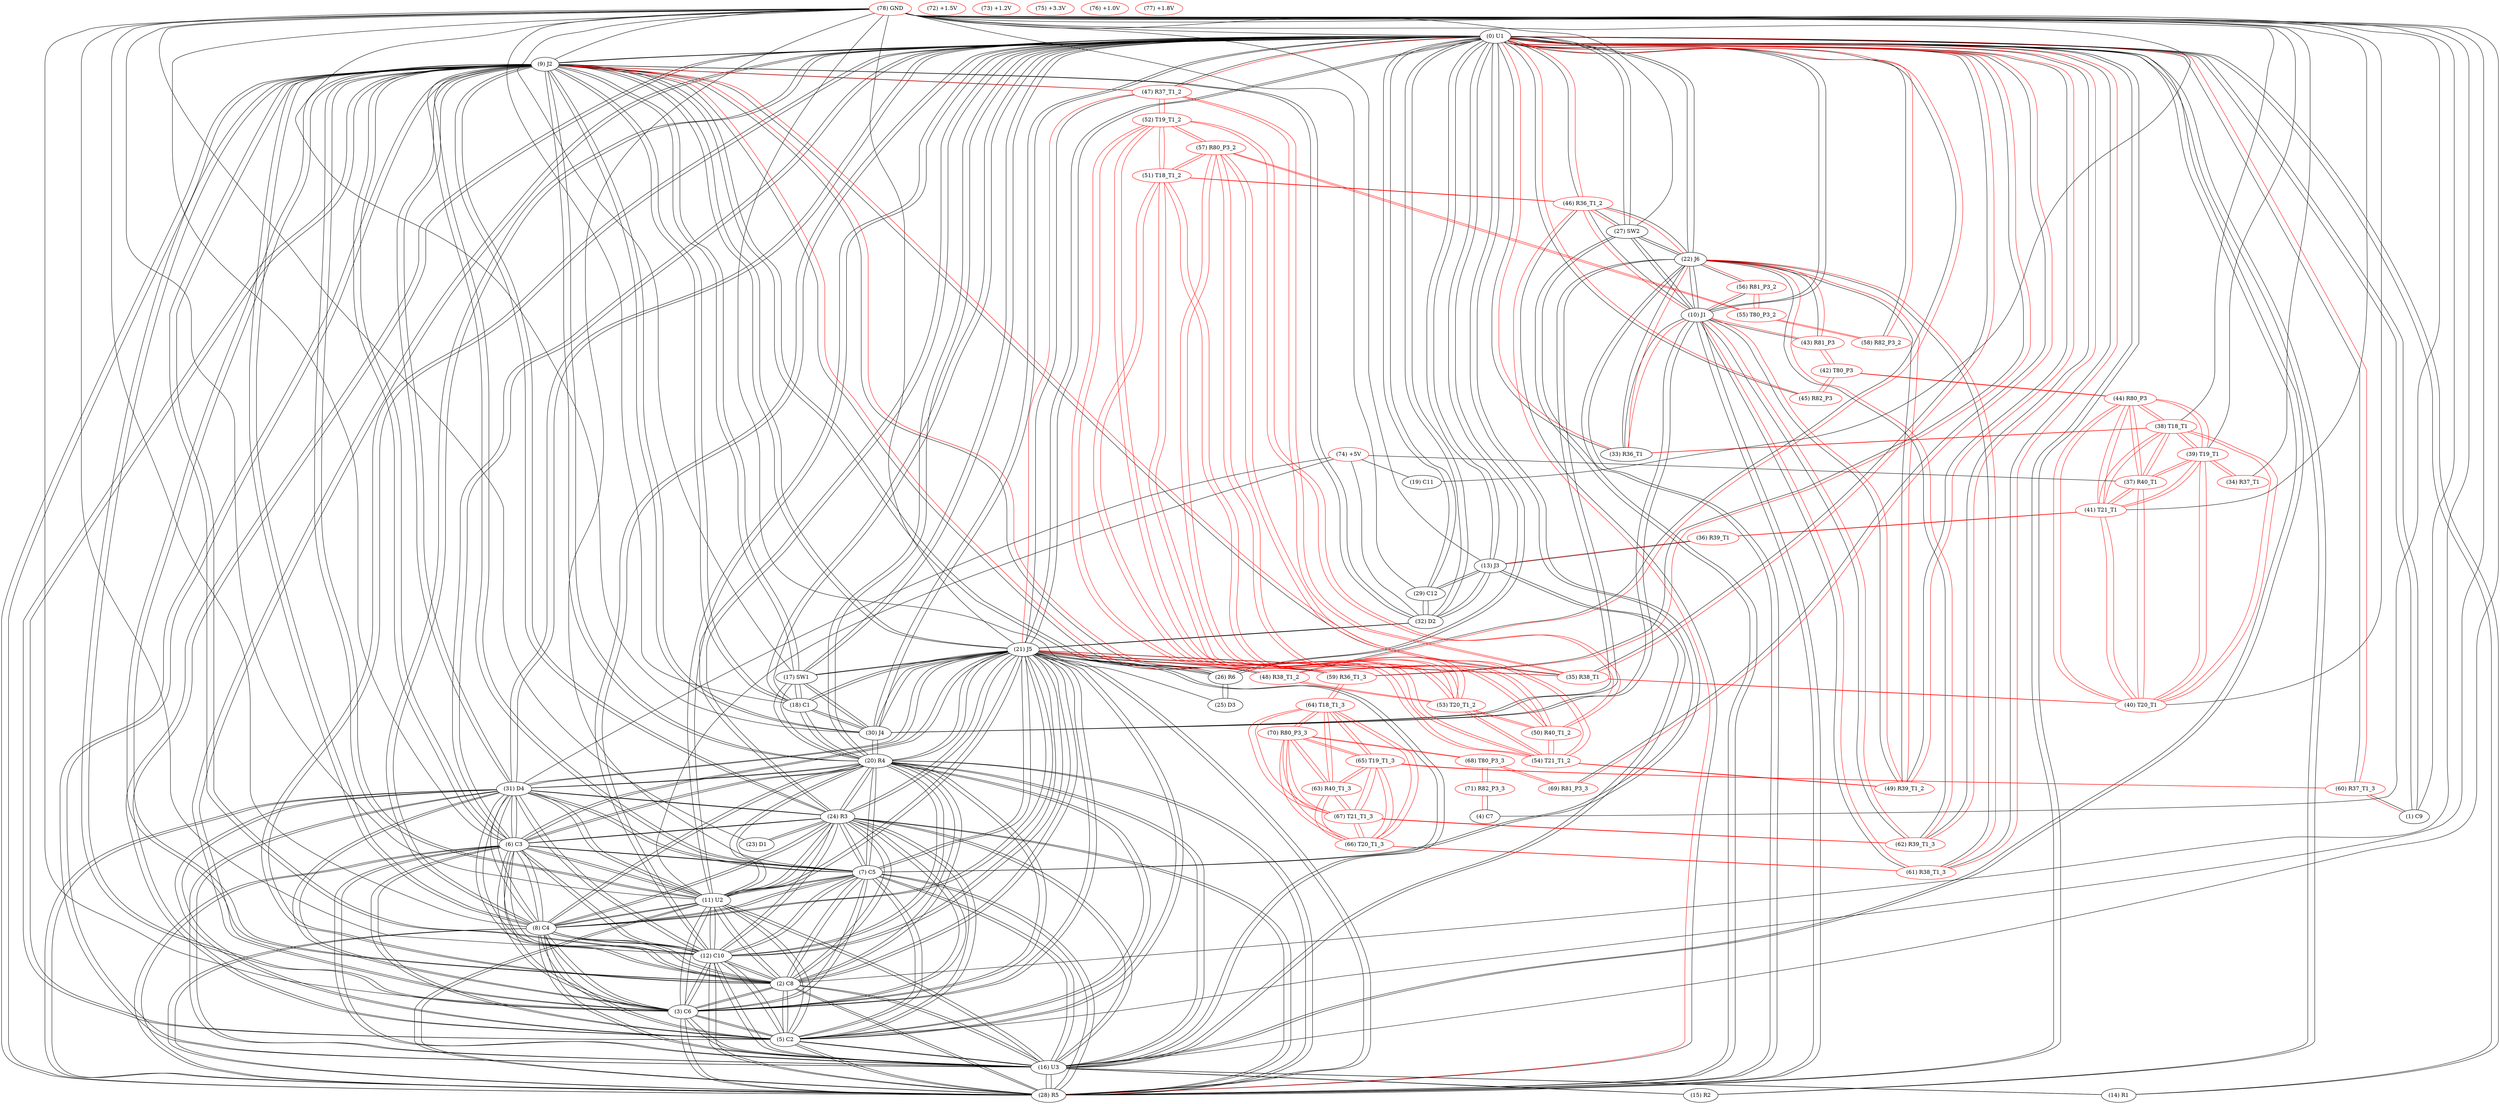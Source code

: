 graph {
	0 [label="(0) U1"]
	9 [label="(9) J2"]
	21 [label="(21) J5"]
	26 [label="(26) R6"]
	10 [label="(10) J1"]
	28 [label="(28) R5"]
	22 [label="(22) J6"]
	27 [label="(27) SW2"]
	46 [label="(46) R36_T1_2"]
	16 [label="(16) U3"]
	5 [label="(5) C2"]
	3 [label="(3) C6"]
	2 [label="(2) C8"]
	20 [label="(20) R4"]
	12 [label="(12) C10"]
	8 [label="(8) C4"]
	11 [label="(11) U2"]
	7 [label="(7) C5"]
	6 [label="(6) C3"]
	24 [label="(24) R3"]
	31 [label="(31) D4"]
	1 [label="(1) C9"]
	60 [label="(60) R37_T1_3"]
	59 [label="(59) R36_T1_3"]
	48 [label="(48) R38_T1_2"]
	30 [label="(30) J4"]
	62 [label="(62) R39_T1_3"]
	61 [label="(61) R38_T1_3"]
	33 [label="(33) R36_T1"]
	69 [label="(69) R81_P3_3"]
	18 [label="(18) C1"]
	17 [label="(17) SW1"]
	13 [label="(13) J3"]
	32 [label="(32) D2"]
	29 [label="(29) C12"]
	35 [label="(35) R38_T1"]
	47 [label="(47) R37_T1_2"]
	15 [label="(15) R2"]
	14 [label="(14) R1"]
	49 [label="(49) R39_T1_2"]
	45 [label="(45) R82_P3"]
	58 [label="(58) R82_P3_2"]
	1 [label="(1) C9"]
	0 [label="(0) U1"]
	60 [label="(60) R37_T1_3"]
	2 [label="(2) C8"]
	9 [label="(9) J2"]
	0 [label="(0) U1"]
	16 [label="(16) U3"]
	5 [label="(5) C2"]
	3 [label="(3) C6"]
	20 [label="(20) R4"]
	12 [label="(12) C10"]
	8 [label="(8) C4"]
	11 [label="(11) U2"]
	7 [label="(7) C5"]
	6 [label="(6) C3"]
	24 [label="(24) R3"]
	31 [label="(31) D4"]
	21 [label="(21) J5"]
	28 [label="(28) R5"]
	3 [label="(3) C6"]
	9 [label="(9) J2"]
	0 [label="(0) U1"]
	16 [label="(16) U3"]
	5 [label="(5) C2"]
	2 [label="(2) C8"]
	20 [label="(20) R4"]
	12 [label="(12) C10"]
	8 [label="(8) C4"]
	11 [label="(11) U2"]
	7 [label="(7) C5"]
	6 [label="(6) C3"]
	24 [label="(24) R3"]
	31 [label="(31) D4"]
	21 [label="(21) J5"]
	28 [label="(28) R5"]
	4 [label="(4) C7"]
	71 [label="(71) R82_P3_3"]
	5 [label="(5) C2"]
	9 [label="(9) J2"]
	0 [label="(0) U1"]
	16 [label="(16) U3"]
	3 [label="(3) C6"]
	2 [label="(2) C8"]
	20 [label="(20) R4"]
	12 [label="(12) C10"]
	8 [label="(8) C4"]
	11 [label="(11) U2"]
	7 [label="(7) C5"]
	6 [label="(6) C3"]
	24 [label="(24) R3"]
	31 [label="(31) D4"]
	21 [label="(21) J5"]
	28 [label="(28) R5"]
	6 [label="(6) C3"]
	9 [label="(9) J2"]
	0 [label="(0) U1"]
	16 [label="(16) U3"]
	5 [label="(5) C2"]
	3 [label="(3) C6"]
	2 [label="(2) C8"]
	20 [label="(20) R4"]
	12 [label="(12) C10"]
	8 [label="(8) C4"]
	11 [label="(11) U2"]
	7 [label="(7) C5"]
	24 [label="(24) R3"]
	31 [label="(31) D4"]
	21 [label="(21) J5"]
	28 [label="(28) R5"]
	7 [label="(7) C5"]
	9 [label="(9) J2"]
	0 [label="(0) U1"]
	16 [label="(16) U3"]
	5 [label="(5) C2"]
	3 [label="(3) C6"]
	2 [label="(2) C8"]
	20 [label="(20) R4"]
	12 [label="(12) C10"]
	8 [label="(8) C4"]
	11 [label="(11) U2"]
	6 [label="(6) C3"]
	24 [label="(24) R3"]
	31 [label="(31) D4"]
	21 [label="(21) J5"]
	28 [label="(28) R5"]
	8 [label="(8) C4"]
	9 [label="(9) J2"]
	0 [label="(0) U1"]
	16 [label="(16) U3"]
	5 [label="(5) C2"]
	3 [label="(3) C6"]
	2 [label="(2) C8"]
	20 [label="(20) R4"]
	12 [label="(12) C10"]
	11 [label="(11) U2"]
	7 [label="(7) C5"]
	6 [label="(6) C3"]
	24 [label="(24) R3"]
	31 [label="(31) D4"]
	21 [label="(21) J5"]
	28 [label="(28) R5"]
	9 [label="(9) J2"]
	0 [label="(0) U1"]
	21 [label="(21) J5"]
	26 [label="(26) R6"]
	16 [label="(16) U3"]
	5 [label="(5) C2"]
	3 [label="(3) C6"]
	2 [label="(2) C8"]
	20 [label="(20) R4"]
	12 [label="(12) C10"]
	8 [label="(8) C4"]
	11 [label="(11) U2"]
	7 [label="(7) C5"]
	6 [label="(6) C3"]
	24 [label="(24) R3"]
	31 [label="(31) D4"]
	28 [label="(28) R5"]
	32 [label="(32) D2"]
	59 [label="(59) R36_T1_3"]
	48 [label="(48) R38_T1_2"]
	18 [label="(18) C1"]
	30 [label="(30) J4"]
	17 [label="(17) SW1"]
	35 [label="(35) R38_T1"]
	47 [label="(47) R37_T1_2"]
	10 [label="(10) J1"]
	28 [label="(28) R5"]
	0 [label="(0) U1"]
	22 [label="(22) J6"]
	27 [label="(27) SW2"]
	46 [label="(46) R36_T1_2"]
	43 [label="(43) R81_P3"]
	56 [label="(56) R81_P3_2"]
	30 [label="(30) J4"]
	62 [label="(62) R39_T1_3"]
	61 [label="(61) R38_T1_3"]
	33 [label="(33) R36_T1"]
	49 [label="(49) R39_T1_2"]
	11 [label="(11) U2"]
	9 [label="(9) J2"]
	0 [label="(0) U1"]
	16 [label="(16) U3"]
	5 [label="(5) C2"]
	3 [label="(3) C6"]
	2 [label="(2) C8"]
	20 [label="(20) R4"]
	12 [label="(12) C10"]
	8 [label="(8) C4"]
	7 [label="(7) C5"]
	6 [label="(6) C3"]
	24 [label="(24) R3"]
	31 [label="(31) D4"]
	21 [label="(21) J5"]
	28 [label="(28) R5"]
	12 [label="(12) C10"]
	9 [label="(9) J2"]
	0 [label="(0) U1"]
	16 [label="(16) U3"]
	5 [label="(5) C2"]
	3 [label="(3) C6"]
	2 [label="(2) C8"]
	20 [label="(20) R4"]
	8 [label="(8) C4"]
	11 [label="(11) U2"]
	7 [label="(7) C5"]
	6 [label="(6) C3"]
	24 [label="(24) R3"]
	31 [label="(31) D4"]
	21 [label="(21) J5"]
	28 [label="(28) R5"]
	13 [label="(13) J3"]
	0 [label="(0) U1"]
	32 [label="(32) D2"]
	29 [label="(29) C12"]
	36 [label="(36) R39_T1"]
	16 [label="(16) U3"]
	14 [label="(14) R1"]
	16 [label="(16) U3"]
	0 [label="(0) U1"]
	15 [label="(15) R2"]
	16 [label="(16) U3"]
	0 [label="(0) U1"]
	16 [label="(16) U3"]
	9 [label="(9) J2"]
	0 [label="(0) U1"]
	5 [label="(5) C2"]
	3 [label="(3) C6"]
	2 [label="(2) C8"]
	20 [label="(20) R4"]
	12 [label="(12) C10"]
	8 [label="(8) C4"]
	11 [label="(11) U2"]
	7 [label="(7) C5"]
	6 [label="(6) C3"]
	24 [label="(24) R3"]
	31 [label="(31) D4"]
	21 [label="(21) J5"]
	28 [label="(28) R5"]
	14 [label="(14) R1"]
	15 [label="(15) R2"]
	13 [label="(13) J3"]
	17 [label="(17) SW1"]
	18 [label="(18) C1"]
	0 [label="(0) U1"]
	30 [label="(30) J4"]
	21 [label="(21) J5"]
	20 [label="(20) R4"]
	9 [label="(9) J2"]
	18 [label="(18) C1"]
	0 [label="(0) U1"]
	30 [label="(30) J4"]
	21 [label="(21) J5"]
	17 [label="(17) SW1"]
	20 [label="(20) R4"]
	9 [label="(9) J2"]
	19 [label="(19) C11"]
	20 [label="(20) R4"]
	9 [label="(9) J2"]
	0 [label="(0) U1"]
	16 [label="(16) U3"]
	5 [label="(5) C2"]
	3 [label="(3) C6"]
	2 [label="(2) C8"]
	12 [label="(12) C10"]
	8 [label="(8) C4"]
	11 [label="(11) U2"]
	7 [label="(7) C5"]
	6 [label="(6) C3"]
	24 [label="(24) R3"]
	31 [label="(31) D4"]
	21 [label="(21) J5"]
	28 [label="(28) R5"]
	18 [label="(18) C1"]
	30 [label="(30) J4"]
	17 [label="(17) SW1"]
	21 [label="(21) J5"]
	9 [label="(9) J2"]
	0 [label="(0) U1"]
	26 [label="(26) R6"]
	16 [label="(16) U3"]
	5 [label="(5) C2"]
	3 [label="(3) C6"]
	2 [label="(2) C8"]
	20 [label="(20) R4"]
	12 [label="(12) C10"]
	8 [label="(8) C4"]
	11 [label="(11) U2"]
	7 [label="(7) C5"]
	6 [label="(6) C3"]
	24 [label="(24) R3"]
	31 [label="(31) D4"]
	28 [label="(28) R5"]
	32 [label="(32) D2"]
	59 [label="(59) R36_T1_3"]
	48 [label="(48) R38_T1_2"]
	18 [label="(18) C1"]
	30 [label="(30) J4"]
	17 [label="(17) SW1"]
	35 [label="(35) R38_T1"]
	47 [label="(47) R37_T1_2"]
	22 [label="(22) J6"]
	10 [label="(10) J1"]
	28 [label="(28) R5"]
	0 [label="(0) U1"]
	27 [label="(27) SW2"]
	46 [label="(46) R36_T1_2"]
	43 [label="(43) R81_P3"]
	56 [label="(56) R81_P3_2"]
	30 [label="(30) J4"]
	62 [label="(62) R39_T1_3"]
	61 [label="(61) R38_T1_3"]
	33 [label="(33) R36_T1"]
	49 [label="(49) R39_T1_2"]
	23 [label="(23) D1"]
	24 [label="(24) R3"]
	24 [label="(24) R3"]
	9 [label="(9) J2"]
	0 [label="(0) U1"]
	16 [label="(16) U3"]
	5 [label="(5) C2"]
	3 [label="(3) C6"]
	2 [label="(2) C8"]
	20 [label="(20) R4"]
	12 [label="(12) C10"]
	8 [label="(8) C4"]
	11 [label="(11) U2"]
	7 [label="(7) C5"]
	6 [label="(6) C3"]
	31 [label="(31) D4"]
	21 [label="(21) J5"]
	28 [label="(28) R5"]
	23 [label="(23) D1"]
	25 [label="(25) D3"]
	26 [label="(26) R6"]
	26 [label="(26) R6"]
	25 [label="(25) D3"]
	9 [label="(9) J2"]
	0 [label="(0) U1"]
	21 [label="(21) J5"]
	27 [label="(27) SW2"]
	10 [label="(10) J1"]
	28 [label="(28) R5"]
	0 [label="(0) U1"]
	22 [label="(22) J6"]
	46 [label="(46) R36_T1_2"]
	28 [label="(28) R5"]
	10 [label="(10) J1"]
	0 [label="(0) U1"]
	22 [label="(22) J6"]
	27 [label="(27) SW2"]
	46 [label="(46) R36_T1_2"]
	9 [label="(9) J2"]
	16 [label="(16) U3"]
	5 [label="(5) C2"]
	3 [label="(3) C6"]
	2 [label="(2) C8"]
	20 [label="(20) R4"]
	12 [label="(12) C10"]
	8 [label="(8) C4"]
	11 [label="(11) U2"]
	7 [label="(7) C5"]
	6 [label="(6) C3"]
	24 [label="(24) R3"]
	31 [label="(31) D4"]
	21 [label="(21) J5"]
	29 [label="(29) C12"]
	0 [label="(0) U1"]
	13 [label="(13) J3"]
	32 [label="(32) D2"]
	30 [label="(30) J4"]
	22 [label="(22) J6"]
	10 [label="(10) J1"]
	0 [label="(0) U1"]
	18 [label="(18) C1"]
	21 [label="(21) J5"]
	17 [label="(17) SW1"]
	20 [label="(20) R4"]
	9 [label="(9) J2"]
	31 [label="(31) D4"]
	9 [label="(9) J2"]
	0 [label="(0) U1"]
	16 [label="(16) U3"]
	5 [label="(5) C2"]
	3 [label="(3) C6"]
	2 [label="(2) C8"]
	20 [label="(20) R4"]
	12 [label="(12) C10"]
	8 [label="(8) C4"]
	11 [label="(11) U2"]
	7 [label="(7) C5"]
	6 [label="(6) C3"]
	24 [label="(24) R3"]
	21 [label="(21) J5"]
	28 [label="(28) R5"]
	32 [label="(32) D2"]
	9 [label="(9) J2"]
	21 [label="(21) J5"]
	0 [label="(0) U1"]
	13 [label="(13) J3"]
	29 [label="(29) C12"]
	33 [label="(33) R36_T1"]
	22 [label="(22) J6"]
	10 [label="(10) J1"]
	0 [label="(0) U1"]
	38 [label="(38) T18_T1"]
	34 [label="(34) R37_T1" color=red]
	39 [label="(39) T19_T1"]
	35 [label="(35) R38_T1" color=red]
	9 [label="(9) J2"]
	21 [label="(21) J5"]
	0 [label="(0) U1"]
	47 [label="(47) R37_T1_2"]
	40 [label="(40) T20_T1"]
	36 [label="(36) R39_T1" color=red]
	13 [label="(13) J3"]
	41 [label="(41) T21_T1"]
	37 [label="(37) R40_T1" color=red]
	44 [label="(44) R80_P3"]
	38 [label="(38) T18_T1"]
	41 [label="(41) T21_T1"]
	40 [label="(40) T20_T1"]
	39 [label="(39) T19_T1"]
	38 [label="(38) T18_T1" color=red]
	33 [label="(33) R36_T1"]
	44 [label="(44) R80_P3"]
	41 [label="(41) T21_T1"]
	40 [label="(40) T20_T1"]
	39 [label="(39) T19_T1"]
	37 [label="(37) R40_T1"]
	39 [label="(39) T19_T1" color=red]
	34 [label="(34) R37_T1"]
	44 [label="(44) R80_P3"]
	38 [label="(38) T18_T1"]
	41 [label="(41) T21_T1"]
	40 [label="(40) T20_T1"]
	37 [label="(37) R40_T1"]
	40 [label="(40) T20_T1" color=red]
	35 [label="(35) R38_T1"]
	44 [label="(44) R80_P3"]
	38 [label="(38) T18_T1"]
	41 [label="(41) T21_T1"]
	39 [label="(39) T19_T1"]
	37 [label="(37) R40_T1"]
	41 [label="(41) T21_T1" color=red]
	36 [label="(36) R39_T1"]
	44 [label="(44) R80_P3"]
	38 [label="(38) T18_T1"]
	40 [label="(40) T20_T1"]
	39 [label="(39) T19_T1"]
	37 [label="(37) R40_T1"]
	42 [label="(42) T80_P3" color=red]
	43 [label="(43) R81_P3"]
	45 [label="(45) R82_P3"]
	44 [label="(44) R80_P3"]
	43 [label="(43) R81_P3" color=red]
	22 [label="(22) J6"]
	10 [label="(10) J1"]
	42 [label="(42) T80_P3"]
	44 [label="(44) R80_P3" color=red]
	38 [label="(38) T18_T1"]
	41 [label="(41) T21_T1"]
	40 [label="(40) T20_T1"]
	39 [label="(39) T19_T1"]
	37 [label="(37) R40_T1"]
	42 [label="(42) T80_P3"]
	45 [label="(45) R82_P3" color=red]
	0 [label="(0) U1"]
	42 [label="(42) T80_P3"]
	46 [label="(46) R36_T1_2" color=red]
	10 [label="(10) J1"]
	28 [label="(28) R5"]
	0 [label="(0) U1"]
	22 [label="(22) J6"]
	27 [label="(27) SW2"]
	51 [label="(51) T18_T1_2"]
	47 [label="(47) R37_T1_2" color=red]
	9 [label="(9) J2"]
	21 [label="(21) J5"]
	0 [label="(0) U1"]
	35 [label="(35) R38_T1"]
	52 [label="(52) T19_T1_2"]
	48 [label="(48) R38_T1_2" color=red]
	21 [label="(21) J5"]
	0 [label="(0) U1"]
	9 [label="(9) J2"]
	53 [label="(53) T20_T1_2"]
	49 [label="(49) R39_T1_2" color=red]
	0 [label="(0) U1"]
	22 [label="(22) J6"]
	10 [label="(10) J1"]
	54 [label="(54) T21_T1_2"]
	50 [label="(50) R40_T1_2" color=red]
	57 [label="(57) R80_P3_2"]
	51 [label="(51) T18_T1_2"]
	54 [label="(54) T21_T1_2"]
	53 [label="(53) T20_T1_2"]
	52 [label="(52) T19_T1_2"]
	51 [label="(51) T18_T1_2" color=red]
	53 [label="(53) T20_T1_2"]
	52 [label="(52) T19_T1_2"]
	54 [label="(54) T21_T1_2"]
	46 [label="(46) R36_T1_2"]
	57 [label="(57) R80_P3_2"]
	50 [label="(50) R40_T1_2"]
	52 [label="(52) T19_T1_2" color=red]
	53 [label="(53) T20_T1_2"]
	51 [label="(51) T18_T1_2"]
	54 [label="(54) T21_T1_2"]
	47 [label="(47) R37_T1_2"]
	57 [label="(57) R80_P3_2"]
	50 [label="(50) R40_T1_2"]
	53 [label="(53) T20_T1_2" color=red]
	52 [label="(52) T19_T1_2"]
	51 [label="(51) T18_T1_2"]
	54 [label="(54) T21_T1_2"]
	48 [label="(48) R38_T1_2"]
	57 [label="(57) R80_P3_2"]
	50 [label="(50) R40_T1_2"]
	54 [label="(54) T21_T1_2" color=red]
	53 [label="(53) T20_T1_2"]
	52 [label="(52) T19_T1_2"]
	51 [label="(51) T18_T1_2"]
	49 [label="(49) R39_T1_2"]
	57 [label="(57) R80_P3_2"]
	50 [label="(50) R40_T1_2"]
	55 [label="(55) T80_P3_2" color=red]
	56 [label="(56) R81_P3_2"]
	58 [label="(58) R82_P3_2"]
	57 [label="(57) R80_P3_2"]
	56 [label="(56) R81_P3_2" color=red]
	22 [label="(22) J6"]
	10 [label="(10) J1"]
	55 [label="(55) T80_P3_2"]
	57 [label="(57) R80_P3_2" color=red]
	51 [label="(51) T18_T1_2"]
	54 [label="(54) T21_T1_2"]
	53 [label="(53) T20_T1_2"]
	52 [label="(52) T19_T1_2"]
	50 [label="(50) R40_T1_2"]
	55 [label="(55) T80_P3_2"]
	58 [label="(58) R82_P3_2" color=red]
	0 [label="(0) U1"]
	55 [label="(55) T80_P3_2"]
	59 [label="(59) R36_T1_3" color=red]
	9 [label="(9) J2"]
	21 [label="(21) J5"]
	0 [label="(0) U1"]
	64 [label="(64) T18_T1_3"]
	60 [label="(60) R37_T1_3" color=red]
	1 [label="(1) C9"]
	0 [label="(0) U1"]
	65 [label="(65) T19_T1_3"]
	61 [label="(61) R38_T1_3" color=red]
	22 [label="(22) J6"]
	0 [label="(0) U1"]
	10 [label="(10) J1"]
	66 [label="(66) T20_T1_3"]
	62 [label="(62) R39_T1_3" color=red]
	10 [label="(10) J1"]
	22 [label="(22) J6"]
	0 [label="(0) U1"]
	67 [label="(67) T21_T1_3"]
	63 [label="(63) R40_T1_3" color=red]
	70 [label="(70) R80_P3_3"]
	64 [label="(64) T18_T1_3"]
	67 [label="(67) T21_T1_3"]
	66 [label="(66) T20_T1_3"]
	65 [label="(65) T19_T1_3"]
	64 [label="(64) T18_T1_3" color=red]
	66 [label="(66) T20_T1_3"]
	65 [label="(65) T19_T1_3"]
	67 [label="(67) T21_T1_3"]
	59 [label="(59) R36_T1_3"]
	70 [label="(70) R80_P3_3"]
	63 [label="(63) R40_T1_3"]
	65 [label="(65) T19_T1_3" color=red]
	66 [label="(66) T20_T1_3"]
	64 [label="(64) T18_T1_3"]
	67 [label="(67) T21_T1_3"]
	60 [label="(60) R37_T1_3"]
	70 [label="(70) R80_P3_3"]
	63 [label="(63) R40_T1_3"]
	66 [label="(66) T20_T1_3" color=red]
	65 [label="(65) T19_T1_3"]
	64 [label="(64) T18_T1_3"]
	67 [label="(67) T21_T1_3"]
	61 [label="(61) R38_T1_3"]
	70 [label="(70) R80_P3_3"]
	63 [label="(63) R40_T1_3"]
	67 [label="(67) T21_T1_3" color=red]
	66 [label="(66) T20_T1_3"]
	65 [label="(65) T19_T1_3"]
	64 [label="(64) T18_T1_3"]
	62 [label="(62) R39_T1_3"]
	70 [label="(70) R80_P3_3"]
	63 [label="(63) R40_T1_3"]
	68 [label="(68) T80_P3_3" color=red]
	69 [label="(69) R81_P3_3"]
	71 [label="(71) R82_P3_3"]
	70 [label="(70) R80_P3_3"]
	69 [label="(69) R81_P3_3" color=red]
	0 [label="(0) U1"]
	68 [label="(68) T80_P3_3"]
	70 [label="(70) R80_P3_3" color=red]
	64 [label="(64) T18_T1_3"]
	67 [label="(67) T21_T1_3"]
	66 [label="(66) T20_T1_3"]
	65 [label="(65) T19_T1_3"]
	63 [label="(63) R40_T1_3"]
	68 [label="(68) T80_P3_3"]
	71 [label="(71) R82_P3_3" color=red]
	4 [label="(4) C7"]
	68 [label="(68) T80_P3_3"]
	72 [label="(72) +1.5V" color=red]
	73 [label="(73) +1.2V" color=red]
	74 [label="(74) +5V" color=red]
	19 [label="(19) C11"]
	32 [label="(32) D2"]
	31 [label="(31) D4"]
	11 [label="(11) U2"]
	37 [label="(37) R40_T1"]
	75 [label="(75) +3.3V" color=red]
	76 [label="(76) +1.0V" color=red]
	77 [label="(77) +1.8V" color=red]
	78 [label="(78) GND" color=red]
	3 [label="(3) C6"]
	2 [label="(2) C8"]
	1 [label="(1) C9"]
	21 [label="(21) J5"]
	7 [label="(7) C5"]
	0 [label="(0) U1"]
	4 [label="(4) C7"]
	5 [label="(5) C2"]
	6 [label="(6) C3"]
	8 [label="(8) C4"]
	25 [label="(25) D3"]
	29 [label="(29) C12"]
	30 [label="(30) J4"]
	17 [label="(17) SW1"]
	18 [label="(18) C1"]
	19 [label="(19) C11"]
	9 [label="(9) J2"]
	27 [label="(27) SW2"]
	23 [label="(23) D1"]
	13 [label="(13) J3"]
	11 [label="(11) U2"]
	16 [label="(16) U3"]
	12 [label="(12) C10"]
	34 [label="(34) R37_T1"]
	40 [label="(40) T20_T1"]
	39 [label="(39) T19_T1"]
	38 [label="(38) T18_T1"]
	41 [label="(41) T21_T1"]
	0 -- 9
	0 -- 21
	0 -- 26
	0 -- 10
	0 -- 28
	0 -- 22
	0 -- 27
	0 -- 46
	0 -- 16
	0 -- 5
	0 -- 3
	0 -- 2
	0 -- 20
	0 -- 12
	0 -- 8
	0 -- 11
	0 -- 7
	0 -- 6
	0 -- 24
	0 -- 31
	0 -- 1
	0 -- 60
	0 -- 59
	0 -- 48
	0 -- 30
	0 -- 62
	0 -- 61
	0 -- 33
	0 -- 69
	0 -- 18
	0 -- 17
	0 -- 13
	0 -- 32
	0 -- 29
	0 -- 35
	0 -- 47
	0 -- 15
	0 -- 14
	0 -- 49
	0 -- 45
	0 -- 58
	1 -- 0
	1 -- 60
	2 -- 9
	2 -- 0
	2 -- 16
	2 -- 5
	2 -- 3
	2 -- 20
	2 -- 12
	2 -- 8
	2 -- 11
	2 -- 7
	2 -- 6
	2 -- 24
	2 -- 31
	2 -- 21
	2 -- 28
	3 -- 9
	3 -- 0
	3 -- 16
	3 -- 5
	3 -- 2
	3 -- 20
	3 -- 12
	3 -- 8
	3 -- 11
	3 -- 7
	3 -- 6
	3 -- 24
	3 -- 31
	3 -- 21
	3 -- 28
	4 -- 71
	5 -- 9
	5 -- 0
	5 -- 16
	5 -- 3
	5 -- 2
	5 -- 20
	5 -- 12
	5 -- 8
	5 -- 11
	5 -- 7
	5 -- 6
	5 -- 24
	5 -- 31
	5 -- 21
	5 -- 28
	6 -- 9
	6 -- 0
	6 -- 16
	6 -- 5
	6 -- 3
	6 -- 2
	6 -- 20
	6 -- 12
	6 -- 8
	6 -- 11
	6 -- 7
	6 -- 24
	6 -- 31
	6 -- 21
	6 -- 28
	7 -- 9
	7 -- 0
	7 -- 16
	7 -- 5
	7 -- 3
	7 -- 2
	7 -- 20
	7 -- 12
	7 -- 8
	7 -- 11
	7 -- 6
	7 -- 24
	7 -- 31
	7 -- 21
	7 -- 28
	8 -- 9
	8 -- 0
	8 -- 16
	8 -- 5
	8 -- 3
	8 -- 2
	8 -- 20
	8 -- 12
	8 -- 11
	8 -- 7
	8 -- 6
	8 -- 24
	8 -- 31
	8 -- 21
	8 -- 28
	9 -- 0
	9 -- 21
	9 -- 26
	9 -- 16
	9 -- 5
	9 -- 3
	9 -- 2
	9 -- 20
	9 -- 12
	9 -- 8
	9 -- 11
	9 -- 7
	9 -- 6
	9 -- 24
	9 -- 31
	9 -- 28
	9 -- 32
	9 -- 59
	9 -- 48
	9 -- 18
	9 -- 30
	9 -- 17
	9 -- 35
	9 -- 47
	10 -- 28
	10 -- 0
	10 -- 22
	10 -- 27
	10 -- 46
	10 -- 43
	10 -- 56
	10 -- 30
	10 -- 62
	10 -- 61
	10 -- 33
	10 -- 49
	11 -- 9
	11 -- 0
	11 -- 16
	11 -- 5
	11 -- 3
	11 -- 2
	11 -- 20
	11 -- 12
	11 -- 8
	11 -- 7
	11 -- 6
	11 -- 24
	11 -- 31
	11 -- 21
	11 -- 28
	12 -- 9
	12 -- 0
	12 -- 16
	12 -- 5
	12 -- 3
	12 -- 2
	12 -- 20
	12 -- 8
	12 -- 11
	12 -- 7
	12 -- 6
	12 -- 24
	12 -- 31
	12 -- 21
	12 -- 28
	13 -- 0
	13 -- 32
	13 -- 29
	13 -- 36
	13 -- 16
	14 -- 16
	14 -- 0
	15 -- 16
	15 -- 0
	16 -- 9
	16 -- 0
	16 -- 5
	16 -- 3
	16 -- 2
	16 -- 20
	16 -- 12
	16 -- 8
	16 -- 11
	16 -- 7
	16 -- 6
	16 -- 24
	16 -- 31
	16 -- 21
	16 -- 28
	16 -- 14
	16 -- 15
	16 -- 13
	17 -- 18
	17 -- 0
	17 -- 30
	17 -- 21
	17 -- 20
	17 -- 9
	18 -- 0
	18 -- 30
	18 -- 21
	18 -- 17
	18 -- 20
	18 -- 9
	20 -- 9
	20 -- 0
	20 -- 16
	20 -- 5
	20 -- 3
	20 -- 2
	20 -- 12
	20 -- 8
	20 -- 11
	20 -- 7
	20 -- 6
	20 -- 24
	20 -- 31
	20 -- 21
	20 -- 28
	20 -- 18
	20 -- 30
	20 -- 17
	21 -- 9
	21 -- 0
	21 -- 26
	21 -- 16
	21 -- 5
	21 -- 3
	21 -- 2
	21 -- 20
	21 -- 12
	21 -- 8
	21 -- 11
	21 -- 7
	21 -- 6
	21 -- 24
	21 -- 31
	21 -- 28
	21 -- 32
	21 -- 59
	21 -- 48
	21 -- 18
	21 -- 30
	21 -- 17
	21 -- 35
	21 -- 47
	22 -- 10
	22 -- 28
	22 -- 0
	22 -- 27
	22 -- 46
	22 -- 43
	22 -- 56
	22 -- 30
	22 -- 62
	22 -- 61
	22 -- 33
	22 -- 49
	23 -- 24
	24 -- 9
	24 -- 0
	24 -- 16
	24 -- 5
	24 -- 3
	24 -- 2
	24 -- 20
	24 -- 12
	24 -- 8
	24 -- 11
	24 -- 7
	24 -- 6
	24 -- 31
	24 -- 21
	24 -- 28
	24 -- 23
	25 -- 26
	26 -- 25
	26 -- 9
	26 -- 0
	26 -- 21
	27 -- 10
	27 -- 28
	27 -- 0
	27 -- 22
	27 -- 46
	28 -- 10
	28 -- 0
	28 -- 22
	28 -- 27
	28 -- 46
	28 -- 9
	28 -- 16
	28 -- 5
	28 -- 3
	28 -- 2
	28 -- 20
	28 -- 12
	28 -- 8
	28 -- 11
	28 -- 7
	28 -- 6
	28 -- 24
	28 -- 31
	28 -- 21
	29 -- 0
	29 -- 13
	29 -- 32
	30 -- 22
	30 -- 10
	30 -- 0
	30 -- 18
	30 -- 21
	30 -- 17
	30 -- 20
	30 -- 9
	31 -- 9
	31 -- 0
	31 -- 16
	31 -- 5
	31 -- 3
	31 -- 2
	31 -- 20
	31 -- 12
	31 -- 8
	31 -- 11
	31 -- 7
	31 -- 6
	31 -- 24
	31 -- 21
	31 -- 28
	32 -- 9
	32 -- 21
	32 -- 0
	32 -- 13
	32 -- 29
	33 -- 22 [color=red]
	33 -- 10 [color=red]
	33 -- 0 [color=red]
	33 -- 38 [color=red]
	34 -- 39 [color=red]
	35 -- 9 [color=red]
	35 -- 21 [color=red]
	35 -- 0 [color=red]
	35 -- 47 [color=red]
	35 -- 40 [color=red]
	36 -- 13 [color=red]
	36 -- 41 [color=red]
	37 -- 44 [color=red]
	37 -- 38 [color=red]
	37 -- 41 [color=red]
	37 -- 40 [color=red]
	37 -- 39 [color=red]
	38 -- 33 [color=red]
	38 -- 44 [color=red]
	38 -- 41 [color=red]
	38 -- 40 [color=red]
	38 -- 39 [color=red]
	38 -- 37 [color=red]
	39 -- 34 [color=red]
	39 -- 44 [color=red]
	39 -- 38 [color=red]
	39 -- 41 [color=red]
	39 -- 40 [color=red]
	39 -- 37 [color=red]
	40 -- 35 [color=red]
	40 -- 44 [color=red]
	40 -- 38 [color=red]
	40 -- 41 [color=red]
	40 -- 39 [color=red]
	40 -- 37 [color=red]
	41 -- 36 [color=red]
	41 -- 44 [color=red]
	41 -- 38 [color=red]
	41 -- 40 [color=red]
	41 -- 39 [color=red]
	41 -- 37 [color=red]
	42 -- 43 [color=red]
	42 -- 45 [color=red]
	42 -- 44 [color=red]
	43 -- 22 [color=red]
	43 -- 10 [color=red]
	43 -- 42 [color=red]
	44 -- 38 [color=red]
	44 -- 41 [color=red]
	44 -- 40 [color=red]
	44 -- 39 [color=red]
	44 -- 37 [color=red]
	44 -- 42 [color=red]
	45 -- 0 [color=red]
	45 -- 42 [color=red]
	46 -- 10 [color=red]
	46 -- 28 [color=red]
	46 -- 0 [color=red]
	46 -- 22 [color=red]
	46 -- 27 [color=red]
	46 -- 51 [color=red]
	47 -- 9 [color=red]
	47 -- 21 [color=red]
	47 -- 0 [color=red]
	47 -- 35 [color=red]
	47 -- 52 [color=red]
	48 -- 21 [color=red]
	48 -- 0 [color=red]
	48 -- 9 [color=red]
	48 -- 53 [color=red]
	49 -- 0 [color=red]
	49 -- 22 [color=red]
	49 -- 10 [color=red]
	49 -- 54 [color=red]
	50 -- 57 [color=red]
	50 -- 51 [color=red]
	50 -- 54 [color=red]
	50 -- 53 [color=red]
	50 -- 52 [color=red]
	51 -- 53 [color=red]
	51 -- 52 [color=red]
	51 -- 54 [color=red]
	51 -- 46 [color=red]
	51 -- 57 [color=red]
	51 -- 50 [color=red]
	52 -- 53 [color=red]
	52 -- 51 [color=red]
	52 -- 54 [color=red]
	52 -- 47 [color=red]
	52 -- 57 [color=red]
	52 -- 50 [color=red]
	53 -- 52 [color=red]
	53 -- 51 [color=red]
	53 -- 54 [color=red]
	53 -- 48 [color=red]
	53 -- 57 [color=red]
	53 -- 50 [color=red]
	54 -- 53 [color=red]
	54 -- 52 [color=red]
	54 -- 51 [color=red]
	54 -- 49 [color=red]
	54 -- 57 [color=red]
	54 -- 50 [color=red]
	55 -- 56 [color=red]
	55 -- 58 [color=red]
	55 -- 57 [color=red]
	56 -- 22 [color=red]
	56 -- 10 [color=red]
	56 -- 55 [color=red]
	57 -- 51 [color=red]
	57 -- 54 [color=red]
	57 -- 53 [color=red]
	57 -- 52 [color=red]
	57 -- 50 [color=red]
	57 -- 55 [color=red]
	58 -- 0 [color=red]
	58 -- 55 [color=red]
	59 -- 9 [color=red]
	59 -- 21 [color=red]
	59 -- 0 [color=red]
	59 -- 64 [color=red]
	60 -- 1 [color=red]
	60 -- 0 [color=red]
	60 -- 65 [color=red]
	61 -- 22 [color=red]
	61 -- 0 [color=red]
	61 -- 10 [color=red]
	61 -- 66 [color=red]
	62 -- 10 [color=red]
	62 -- 22 [color=red]
	62 -- 0 [color=red]
	62 -- 67 [color=red]
	63 -- 70 [color=red]
	63 -- 64 [color=red]
	63 -- 67 [color=red]
	63 -- 66 [color=red]
	63 -- 65 [color=red]
	64 -- 66 [color=red]
	64 -- 65 [color=red]
	64 -- 67 [color=red]
	64 -- 59 [color=red]
	64 -- 70 [color=red]
	64 -- 63 [color=red]
	65 -- 66 [color=red]
	65 -- 64 [color=red]
	65 -- 67 [color=red]
	65 -- 60 [color=red]
	65 -- 70 [color=red]
	65 -- 63 [color=red]
	66 -- 65 [color=red]
	66 -- 64 [color=red]
	66 -- 67 [color=red]
	66 -- 61 [color=red]
	66 -- 70 [color=red]
	66 -- 63 [color=red]
	67 -- 66 [color=red]
	67 -- 65 [color=red]
	67 -- 64 [color=red]
	67 -- 62 [color=red]
	67 -- 70 [color=red]
	67 -- 63 [color=red]
	68 -- 69 [color=red]
	68 -- 71 [color=red]
	68 -- 70 [color=red]
	69 -- 0 [color=red]
	69 -- 68 [color=red]
	70 -- 64 [color=red]
	70 -- 67 [color=red]
	70 -- 66 [color=red]
	70 -- 65 [color=red]
	70 -- 63 [color=red]
	70 -- 68 [color=red]
	71 -- 4 [color=red]
	71 -- 68 [color=red]
	74 -- 19
	74 -- 32
	74 -- 31
	74 -- 11
	74 -- 37
	78 -- 3
	78 -- 2
	78 -- 1
	78 -- 21
	78 -- 7
	78 -- 0
	78 -- 4
	78 -- 5
	78 -- 6
	78 -- 8
	78 -- 25
	78 -- 29
	78 -- 30
	78 -- 17
	78 -- 18
	78 -- 19
	78 -- 9
	78 -- 27
	78 -- 23
	78 -- 13
	78 -- 11
	78 -- 16
	78 -- 12
	78 -- 34
	78 -- 40
	78 -- 39
	78 -- 38
	78 -- 41
}